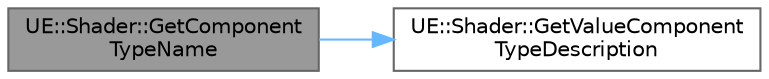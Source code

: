 digraph "UE::Shader::GetComponentTypeName"
{
 // INTERACTIVE_SVG=YES
 // LATEX_PDF_SIZE
  bgcolor="transparent";
  edge [fontname=Helvetica,fontsize=10,labelfontname=Helvetica,labelfontsize=10];
  node [fontname=Helvetica,fontsize=10,shape=box,height=0.2,width=0.4];
  rankdir="LR";
  Node1 [id="Node000001",label="UE::Shader::GetComponent\lTypeName",height=0.2,width=0.4,color="gray40", fillcolor="grey60", style="filled", fontcolor="black",tooltip=" "];
  Node1 -> Node2 [id="edge1_Node000001_Node000002",color="steelblue1",style="solid",tooltip=" "];
  Node2 [id="Node000002",label="UE::Shader::GetValueComponent\lTypeDescription",height=0.2,width=0.4,color="grey40", fillcolor="white", style="filled",URL="$df/dd9/namespaceUE_1_1Shader.html#a6cfde14076fb55ba7cec32cbc6d46ee1",tooltip=" "];
}
